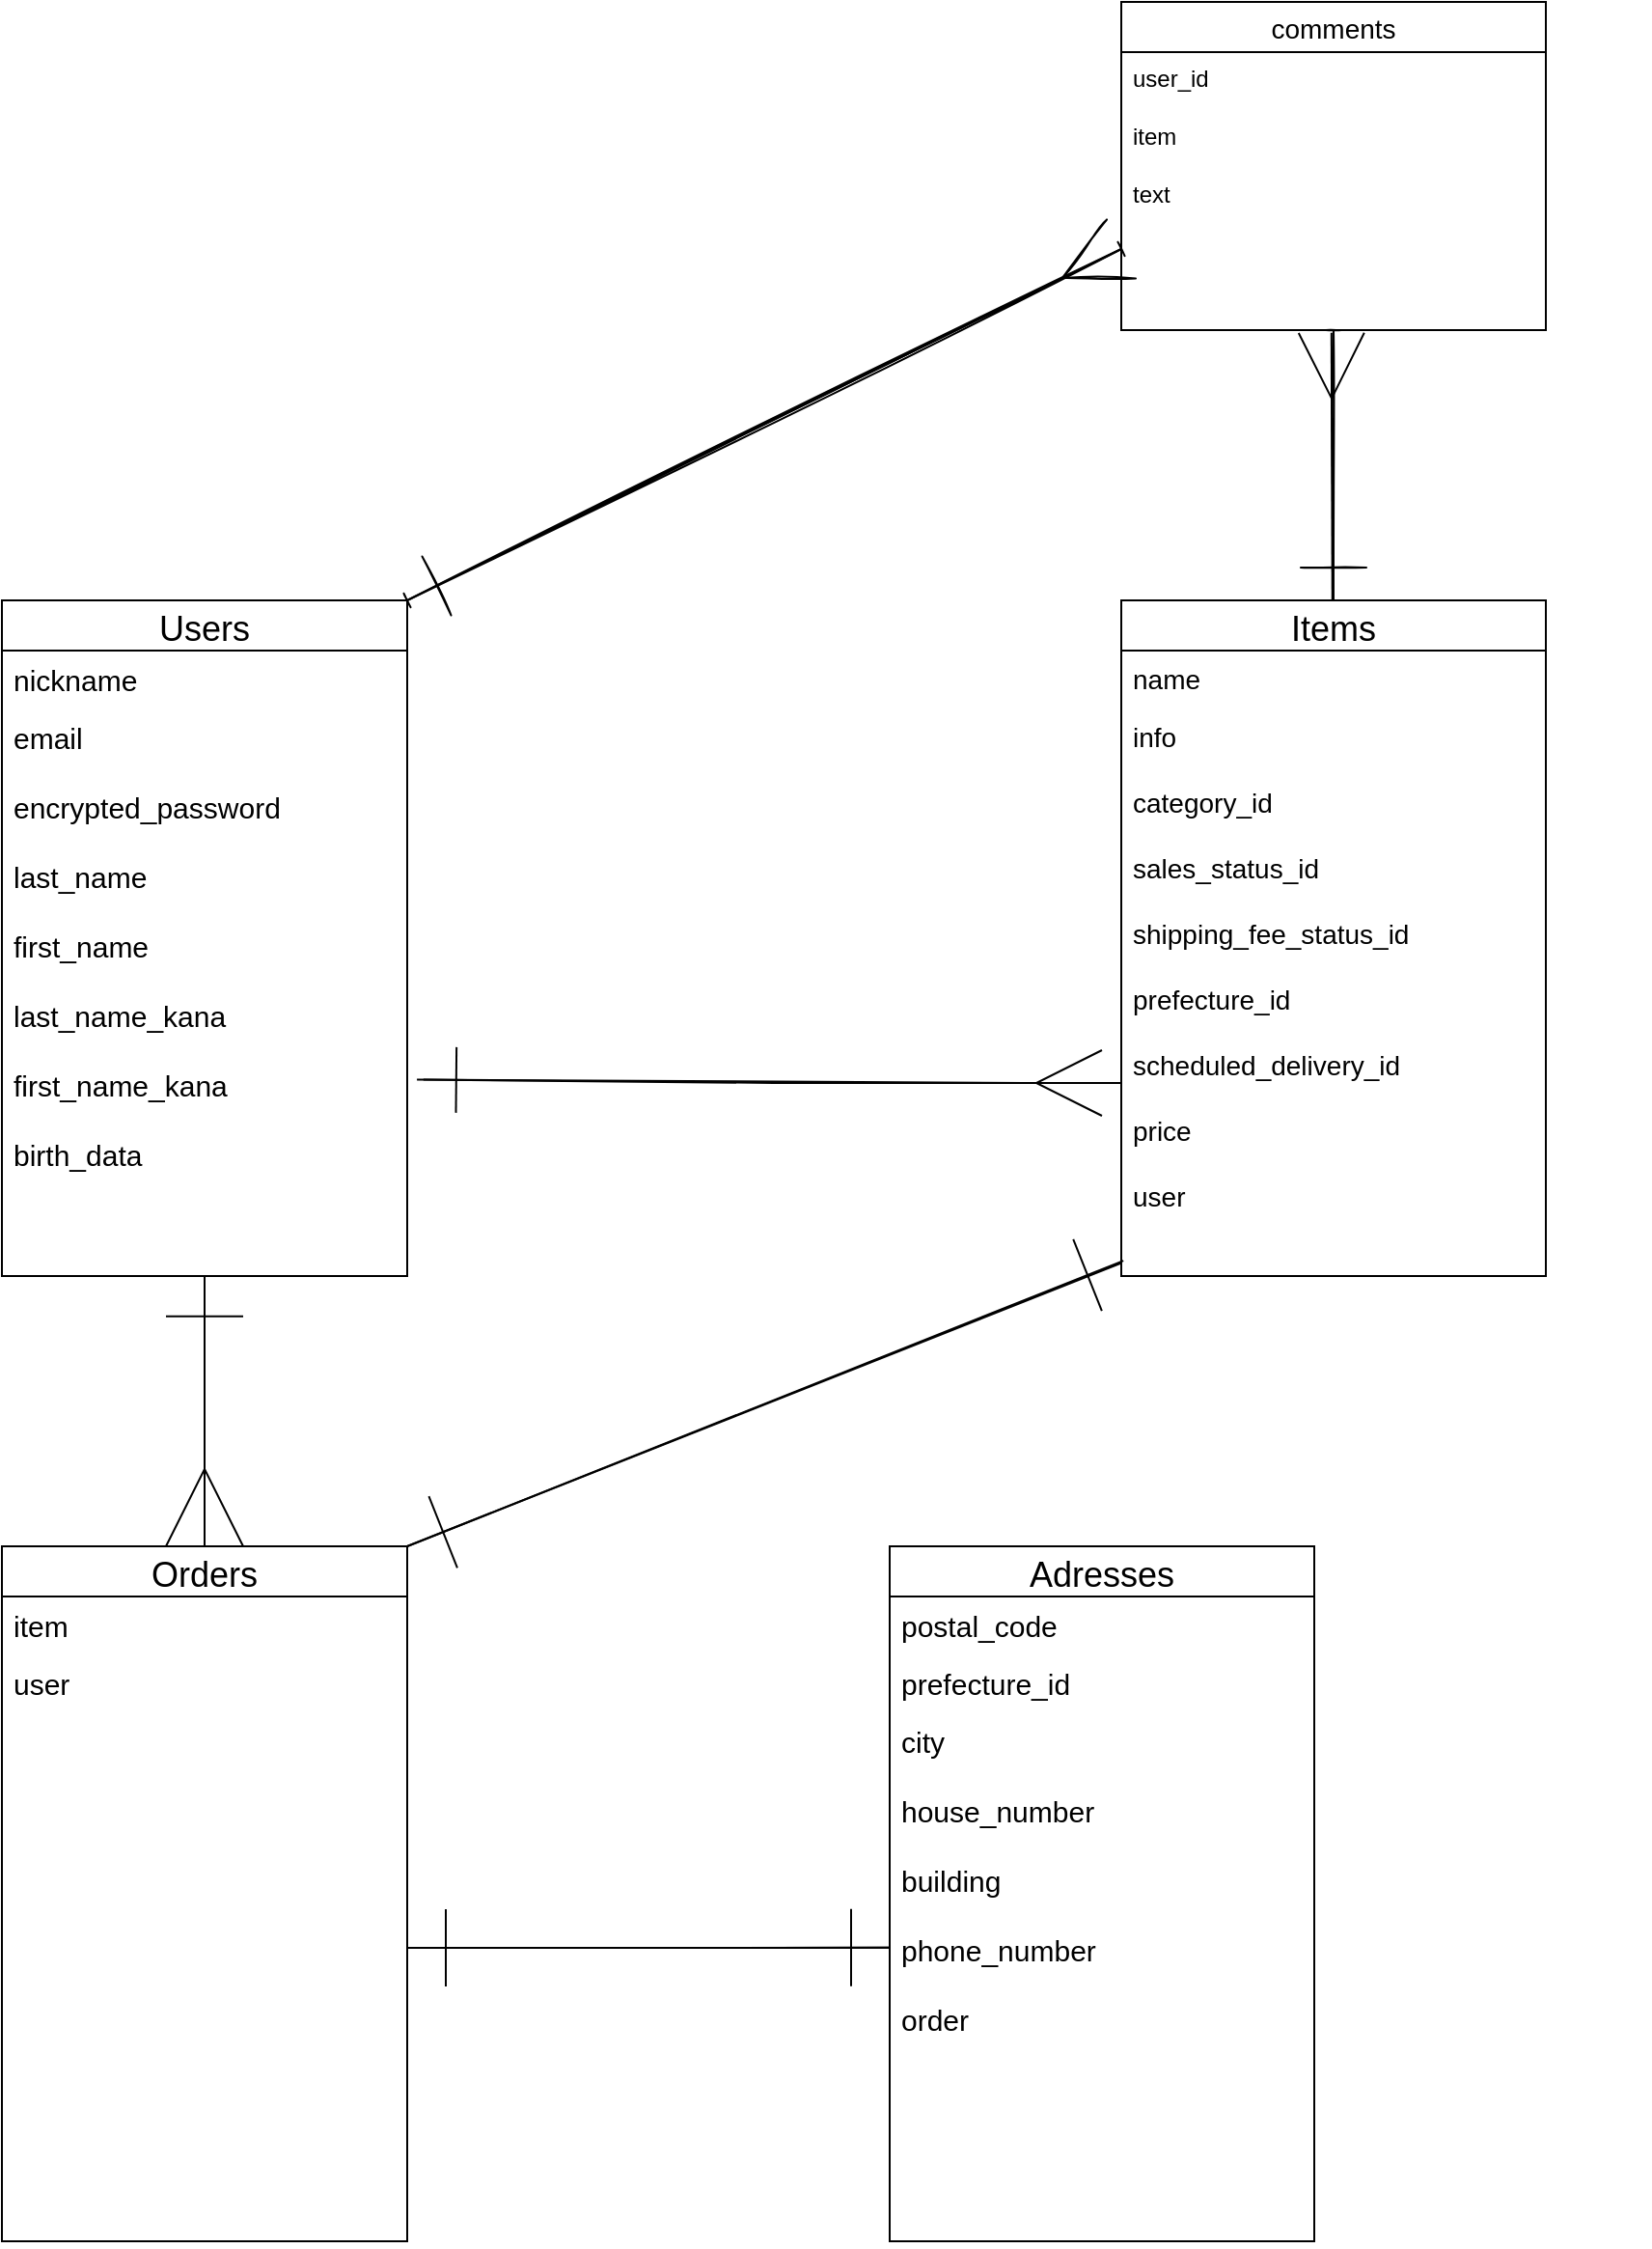<mxfile>
    <diagram id="N7I1IdXyvU6fC1acexSq" name="ページ1">
        <mxGraphModel dx="815" dy="600" grid="1" gridSize="10" guides="1" tooltips="1" connect="1" arrows="1" fold="1" page="1" pageScale="1" pageWidth="1169" pageHeight="1654" math="0" shadow="0">
            <root>
                <mxCell id="0"/>
                <mxCell id="1" parent="0"/>
                <mxCell id="47" style="edgeStyle=none;html=1;fontSize=18;endArrow=ERmany;endFill=0;startSize=0;endSize=38;strokeWidth=1;entryX=0.5;entryY=0;entryDx=0;entryDy=0;" parent="1" source="2" target="33" edge="1">
                    <mxGeometry relative="1" as="geometry">
                        <mxPoint x="165" y="510" as="targetPoint"/>
                    </mxGeometry>
                </mxCell>
                <mxCell id="TSI4o3Srp5BA8RQrw5be-200" style="edgeStyle=none;sketch=1;html=1;exitX=1;exitY=0;exitDx=0;exitDy=0;entryX=0;entryY=0.5;entryDx=0;entryDy=0;startArrow=baseDash;startFill=0;endArrow=ERmany;endFill=0;endSize=32;strokeColor=default;strokeWidth=1;" edge="1" parent="1" source="2" target="TSI4o3Srp5BA8RQrw5be-179">
                    <mxGeometry relative="1" as="geometry"/>
                </mxCell>
                <mxCell id="2" value="Users" style="swimlane;fontStyle=0;childLayout=stackLayout;horizontal=1;startSize=26;horizontalStack=0;resizeParent=1;resizeParentMax=0;resizeLast=0;collapsible=1;marginBottom=0;align=center;fontSize=18;perimeterSpacing=0;strokeWidth=1;" parent="1" vertex="1">
                    <mxGeometry x="60" y="350" width="210" height="350" as="geometry">
                        <mxRectangle x="120" y="230" width="50" height="26" as="alternateBounds"/>
                    </mxGeometry>
                </mxCell>
                <mxCell id="3" value="nickname" style="text;strokeColor=none;fillColor=none;spacingLeft=4;spacingRight=4;overflow=hidden;rotatable=0;points=[[0,0.5],[1,0.5]];portConstraint=eastwest;fontSize=15;" parent="2" vertex="1">
                    <mxGeometry y="26" width="210" height="30" as="geometry"/>
                </mxCell>
                <mxCell id="5" value="email&#10;&#10;encrypted_password&#10;&#10;last_name&#10;&#10;first_name&#10;&#10;last_name_kana&#10;&#10;first_name_kana&#10;&#10;birth_data&#10;&#10;&#10;" style="text;strokeColor=none;fillColor=none;spacingLeft=4;spacingRight=4;overflow=hidden;rotatable=0;points=[[0,0.5],[1,0.5]];portConstraint=eastwest;fontSize=15;" parent="2" vertex="1">
                    <mxGeometry y="56" width="210" height="294" as="geometry"/>
                </mxCell>
                <mxCell id="TSI4o3Srp5BA8RQrw5be-182" style="edgeStyle=none;html=1;endArrow=ERmany;endFill=0;strokeWidth=1;endSize=32;entryX=0.495;entryY=1.017;entryDx=0;entryDy=0;entryPerimeter=0;" edge="1" parent="1" source="6" target="TSI4o3Srp5BA8RQrw5be-179">
                    <mxGeometry relative="1" as="geometry">
                        <mxPoint x="750" y="320" as="targetPoint"/>
                    </mxGeometry>
                </mxCell>
                <mxCell id="6" value="Items" style="swimlane;fontStyle=0;childLayout=stackLayout;horizontal=1;startSize=26;horizontalStack=0;resizeParent=1;resizeParentMax=0;resizeLast=0;collapsible=1;marginBottom=0;align=center;fontSize=18;" parent="1" vertex="1">
                    <mxGeometry x="640" y="350" width="220" height="350" as="geometry"/>
                </mxCell>
                <mxCell id="8" value="name" style="text;strokeColor=none;fillColor=none;spacingLeft=4;spacingRight=4;overflow=hidden;rotatable=0;points=[[0,0.5],[1,0.5]];portConstraint=eastwest;fontSize=14;" parent="6" vertex="1">
                    <mxGeometry y="26" width="220" height="30" as="geometry"/>
                </mxCell>
                <mxCell id="9" value="info&#10;&#10;category_id&#10;&#10;sales_status_id&#10;&#10;shipping_fee_status_id&#10;&#10;prefecture_id&#10;&#10;scheduled_delivery_id&#10;&#10;price&#10;&#10;user" style="text;strokeColor=none;fillColor=none;spacingLeft=4;spacingRight=4;overflow=hidden;rotatable=0;points=[[0,0.5],[1,0.5]];portConstraint=eastwest;fontSize=14;" parent="6" vertex="1">
                    <mxGeometry y="56" width="220" height="294" as="geometry"/>
                </mxCell>
                <mxCell id="10" style="edgeStyle=none;html=1;exitX=1.024;exitY=0.654;exitDx=0;exitDy=0;endArrow=ERmany;endFill=0;strokeWidth=1;targetPerimeterSpacing=0;endSize=32;exitPerimeter=0;" parent="1" source="5" edge="1">
                    <mxGeometry relative="1" as="geometry">
                        <mxPoint x="630" y="600" as="targetPoint"/>
                        <Array as="points">
                            <mxPoint x="600" y="600"/>
                        </Array>
                    </mxGeometry>
                </mxCell>
                <mxCell id="14" style="edgeStyle=none;html=1;endArrow=ERone;endFill=0;endSize=32;targetPerimeterSpacing=0;strokeWidth=1;jumpSize=7;exitX=0;exitY=0.66;exitDx=0;exitDy=0;entryX=1.04;entryY=0.654;entryDx=0;entryDy=0;exitPerimeter=0;entryPerimeter=0;" parent="1" source="9" target="5" edge="1">
                    <mxGeometry relative="1" as="geometry">
                        <mxPoint x="510" y="313" as="sourcePoint"/>
                        <mxPoint x="242" y="313" as="targetPoint"/>
                        <Array as="points">
                            <mxPoint x="620" y="600"/>
                            <mxPoint x="460" y="600"/>
                        </Array>
                    </mxGeometry>
                </mxCell>
                <mxCell id="42" style="edgeStyle=none;html=1;entryX=1;entryY=0.5;entryDx=0;entryDy=0;fontSize=18;endArrow=ERone;endFill=0;startSize=0;endSize=38;strokeWidth=1;exitX=0;exitY=0.445;exitDx=0;exitDy=0;exitPerimeter=0;" parent="1" source="32" target="35" edge="1">
                    <mxGeometry relative="1" as="geometry">
                        <Array as="points">
                            <mxPoint x="450" y="1048"/>
                            <mxPoint x="400" y="1048"/>
                            <mxPoint x="360" y="1048"/>
                        </Array>
                    </mxGeometry>
                </mxCell>
                <mxCell id="29" value="Adresses" style="swimlane;fontStyle=0;childLayout=stackLayout;horizontal=1;startSize=26;horizontalStack=0;resizeParent=1;resizeParentMax=0;resizeLast=0;collapsible=1;marginBottom=0;align=center;fontSize=18;strokeWidth=1;" parent="1" vertex="1">
                    <mxGeometry x="520" y="840" width="220" height="360" as="geometry"/>
                </mxCell>
                <mxCell id="30" value="postal_code" style="text;strokeColor=none;fillColor=none;spacingLeft=4;spacingRight=4;overflow=hidden;rotatable=0;points=[[0,0.5],[1,0.5]];portConstraint=eastwest;fontSize=15;" parent="29" vertex="1">
                    <mxGeometry y="26" width="220" height="30" as="geometry"/>
                </mxCell>
                <mxCell id="31" value="prefecture_id" style="text;strokeColor=none;fillColor=none;spacingLeft=4;spacingRight=4;overflow=hidden;rotatable=0;points=[[0,0.5],[1,0.5]];portConstraint=eastwest;fontSize=15;" parent="29" vertex="1">
                    <mxGeometry y="56" width="220" height="30" as="geometry"/>
                </mxCell>
                <mxCell id="32" value="city&#10;&#10;house_number&#10;&#10;building&#10;&#10;phone_number&#10;&#10;order" style="text;strokeColor=none;fillColor=none;spacingLeft=4;spacingRight=4;overflow=hidden;rotatable=0;points=[[0,0.5],[1,0.5]];portConstraint=eastwest;fontSize=15;" parent="29" vertex="1">
                    <mxGeometry y="86" width="220" height="274" as="geometry"/>
                </mxCell>
                <mxCell id="44" style="edgeStyle=none;html=1;exitX=1;exitY=0;exitDx=0;exitDy=0;fontSize=18;endArrow=ERone;endFill=0;startSize=0;endSize=38;strokeWidth=1;entryX=0.005;entryY=0.973;entryDx=0;entryDy=0;entryPerimeter=0;" parent="1" source="33" target="9" edge="1">
                    <mxGeometry relative="1" as="geometry">
                        <mxPoint x="507" y="480" as="targetPoint"/>
                        <Array as="points"/>
                    </mxGeometry>
                </mxCell>
                <mxCell id="48" style="edgeStyle=none;html=1;exitX=0.5;exitY=0;exitDx=0;exitDy=0;entryX=0.5;entryY=1.003;entryDx=0;entryDy=0;entryPerimeter=0;fontSize=18;endArrow=ERone;endFill=0;startSize=0;endSize=38;strokeWidth=1;" parent="1" source="33" target="5" edge="1">
                    <mxGeometry relative="1" as="geometry"/>
                </mxCell>
                <mxCell id="33" value="Orders" style="swimlane;fontStyle=0;childLayout=stackLayout;horizontal=1;startSize=26;horizontalStack=0;resizeParent=1;resizeParentMax=0;resizeLast=0;collapsible=1;marginBottom=0;align=center;fontSize=18;strokeWidth=1;" parent="1" vertex="1">
                    <mxGeometry x="60" y="840" width="210" height="360" as="geometry"/>
                </mxCell>
                <mxCell id="34" value="item" style="text;strokeColor=none;fillColor=none;spacingLeft=4;spacingRight=4;overflow=hidden;rotatable=0;points=[[0,0.5],[1,0.5]];portConstraint=eastwest;fontSize=15;" parent="33" vertex="1">
                    <mxGeometry y="26" width="210" height="30" as="geometry"/>
                </mxCell>
                <mxCell id="35" value="user" style="text;strokeColor=none;fillColor=none;spacingLeft=4;spacingRight=4;overflow=hidden;rotatable=0;points=[[0,0.5],[1,0.5]];portConstraint=eastwest;fontSize=15;" parent="33" vertex="1">
                    <mxGeometry y="56" width="210" height="304" as="geometry"/>
                </mxCell>
                <mxCell id="37" style="edgeStyle=none;html=1;exitX=1;exitY=0.5;exitDx=0;exitDy=0;fontSize=18;endArrow=ERone;endFill=0;entryX=0;entryY=0.445;entryDx=0;entryDy=0;entryPerimeter=0;endSize=38;" parent="1" source="35" target="32" edge="1">
                    <mxGeometry relative="1" as="geometry">
                        <mxPoint x="505" y="849" as="targetPoint"/>
                    </mxGeometry>
                </mxCell>
                <mxCell id="46" style="edgeStyle=none;html=1;fontSize=18;endArrow=ERone;endFill=0;startSize=0;endSize=38;strokeWidth=1;entryX=1;entryY=0;entryDx=0;entryDy=0;exitX=0;exitY=0.977;exitDx=0;exitDy=0;exitPerimeter=0;" parent="1" source="9" target="33" edge="1">
                    <mxGeometry relative="1" as="geometry">
                        <mxPoint x="270" y="630" as="targetPoint"/>
                    </mxGeometry>
                </mxCell>
                <mxCell id="TSI4o3Srp5BA8RQrw5be-176" value="comments" style="swimlane;fontStyle=0;childLayout=stackLayout;horizontal=1;startSize=26;horizontalStack=0;resizeParent=1;resizeParentMax=0;resizeLast=0;collapsible=1;marginBottom=0;align=center;fontSize=14;" vertex="1" parent="1">
                    <mxGeometry x="640" y="40" width="220" height="170" as="geometry"/>
                </mxCell>
                <mxCell id="TSI4o3Srp5BA8RQrw5be-177" value="user_id" style="text;strokeColor=none;fillColor=none;spacingLeft=4;spacingRight=4;overflow=hidden;rotatable=0;points=[[0,0.5],[1,0.5]];portConstraint=eastwest;fontSize=12;" vertex="1" parent="TSI4o3Srp5BA8RQrw5be-176">
                    <mxGeometry y="26" width="220" height="30" as="geometry"/>
                </mxCell>
                <mxCell id="TSI4o3Srp5BA8RQrw5be-178" value="item" style="text;strokeColor=none;fillColor=none;spacingLeft=4;spacingRight=4;overflow=hidden;rotatable=0;points=[[0,0.5],[1,0.5]];portConstraint=eastwest;fontSize=12;" vertex="1" parent="TSI4o3Srp5BA8RQrw5be-176">
                    <mxGeometry y="56" width="220" height="30" as="geometry"/>
                </mxCell>
                <mxCell id="TSI4o3Srp5BA8RQrw5be-179" value="text" style="text;strokeColor=none;fillColor=none;spacingLeft=4;spacingRight=4;overflow=hidden;rotatable=0;points=[[0,0.5],[1,0.5]];portConstraint=eastwest;fontSize=12;" vertex="1" parent="TSI4o3Srp5BA8RQrw5be-176">
                    <mxGeometry y="86" width="220" height="84" as="geometry"/>
                </mxCell>
                <mxCell id="TSI4o3Srp5BA8RQrw5be-184" style="edgeStyle=none;html=1;exitX=1;exitY=0.5;exitDx=0;exitDy=0;endArrow=baseDash;endFill=0;endSize=32;strokeWidth=1;strokeColor=none;" edge="1" parent="1" source="TSI4o3Srp5BA8RQrw5be-179">
                    <mxGeometry relative="1" as="geometry">
                        <mxPoint x="880" y="168.263" as="targetPoint"/>
                    </mxGeometry>
                </mxCell>
                <mxCell id="TSI4o3Srp5BA8RQrw5be-195" style="edgeStyle=none;sketch=1;html=1;entryX=0.5;entryY=0;entryDx=0;entryDy=0;startArrow=baseDash;startFill=0;endArrow=ERone;endFill=0;endSize=32;strokeColor=default;strokeWidth=1;" edge="1" parent="1" source="TSI4o3Srp5BA8RQrw5be-179" target="6">
                    <mxGeometry relative="1" as="geometry"/>
                </mxCell>
                <mxCell id="TSI4o3Srp5BA8RQrw5be-202" style="edgeStyle=none;sketch=1;html=1;exitX=0;exitY=0.5;exitDx=0;exitDy=0;startArrow=baseDash;startFill=0;endArrow=ERone;endFill=0;endSize=32;strokeColor=default;strokeWidth=1;" edge="1" parent="1" source="TSI4o3Srp5BA8RQrw5be-179">
                    <mxGeometry relative="1" as="geometry">
                        <mxPoint x="270" y="350" as="targetPoint"/>
                    </mxGeometry>
                </mxCell>
            </root>
        </mxGraphModel>
    </diagram>
    <diagram id="wNrPhIy0EeV3vF4LIMfR" name="ページ2">
        <mxGraphModel dx="693" dy="510" grid="1" gridSize="10" guides="1" tooltips="1" connect="1" arrows="1" fold="1" page="1" pageScale="1" pageWidth="827" pageHeight="1169" math="0" shadow="0">
            <root>
                <mxCell id="QVC-1LQYQ61eXJhXISp2-0"/>
                <mxCell id="QVC-1LQYQ61eXJhXISp2-1" parent="QVC-1LQYQ61eXJhXISp2-0"/>
            </root>
        </mxGraphModel>
    </diagram>
</mxfile>